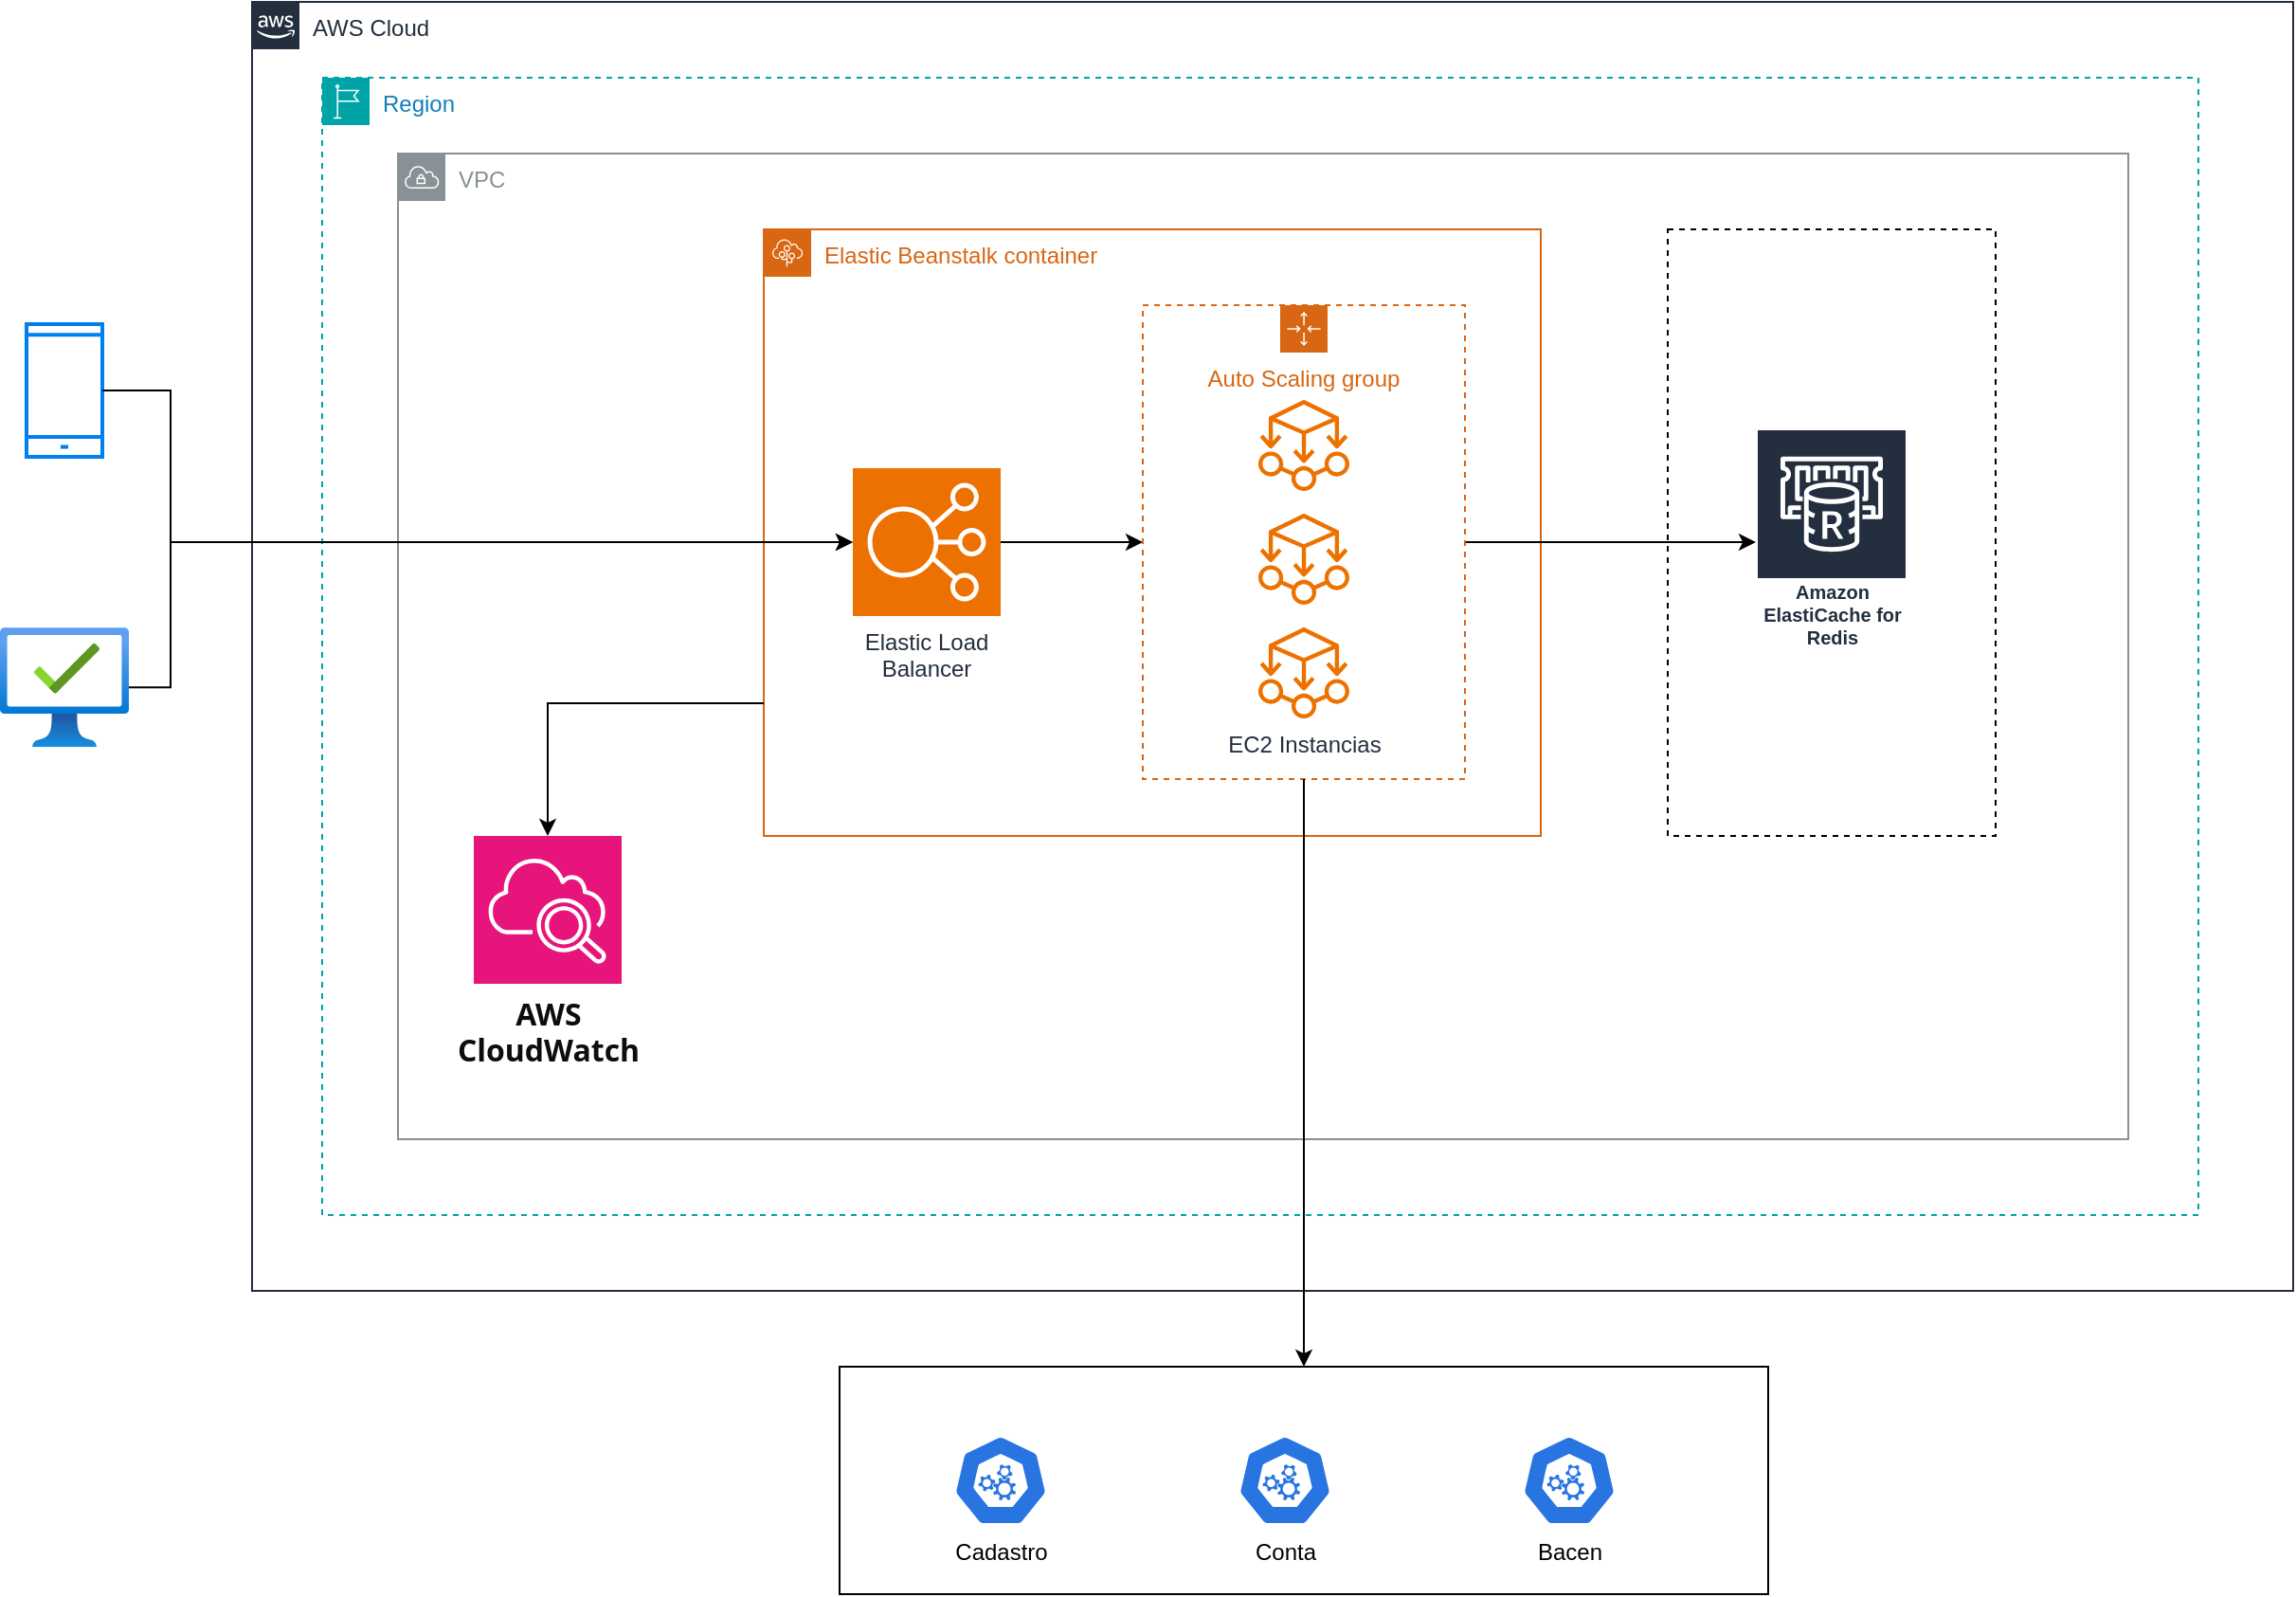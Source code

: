 <mxfile version="24.2.5" type="device">
  <diagram name="Página-1" id="8Tghl_S7foqHzeElc1nj">
    <mxGraphModel dx="2036" dy="775" grid="1" gridSize="10" guides="1" tooltips="1" connect="1" arrows="1" fold="1" page="1" pageScale="1" pageWidth="827" pageHeight="1169" math="0" shadow="0">
      <root>
        <mxCell id="0" />
        <mxCell id="1" parent="0" />
        <mxCell id="rtEwo6KJ-qp1Gtlreiss-5" value="Region" style="points=[[0,0],[0.25,0],[0.5,0],[0.75,0],[1,0],[1,0.25],[1,0.5],[1,0.75],[1,1],[0.75,1],[0.5,1],[0.25,1],[0,1],[0,0.75],[0,0.5],[0,0.25]];outlineConnect=0;gradientColor=none;html=1;whiteSpace=wrap;fontSize=12;fontStyle=0;container=1;pointerEvents=0;collapsible=0;recursiveResize=0;shape=mxgraph.aws4.group;grIcon=mxgraph.aws4.group_region;strokeColor=#00A4A6;fillColor=none;verticalAlign=top;align=left;spacingLeft=30;fontColor=#147EBA;dashed=1;" vertex="1" parent="1">
          <mxGeometry x="320" y="160" width="990" height="600" as="geometry" />
        </mxCell>
        <mxCell id="rtEwo6KJ-qp1Gtlreiss-6" value="AWS Cloud" style="points=[[0,0],[0.25,0],[0.5,0],[0.75,0],[1,0],[1,0.25],[1,0.5],[1,0.75],[1,1],[0.75,1],[0.5,1],[0.25,1],[0,1],[0,0.75],[0,0.5],[0,0.25]];outlineConnect=0;gradientColor=none;html=1;whiteSpace=wrap;fontSize=12;fontStyle=0;container=1;pointerEvents=0;collapsible=0;recursiveResize=0;shape=mxgraph.aws4.group;grIcon=mxgraph.aws4.group_aws_cloud_alt;strokeColor=#232F3E;fillColor=none;verticalAlign=top;align=left;spacingLeft=30;fontColor=#232F3E;dashed=0;" vertex="1" parent="1">
          <mxGeometry x="283" y="120" width="1077" height="680" as="geometry" />
        </mxCell>
        <mxCell id="rtEwo6KJ-qp1Gtlreiss-25" value="" style="rounded=0;whiteSpace=wrap;html=1;fillColor=none;dashed=1;" vertex="1" parent="rtEwo6KJ-qp1Gtlreiss-6">
          <mxGeometry x="747" y="120" width="173" height="320" as="geometry" />
        </mxCell>
        <mxCell id="rtEwo6KJ-qp1Gtlreiss-1" value="VPC" style="sketch=0;outlineConnect=0;gradientColor=none;html=1;whiteSpace=wrap;fontSize=12;fontStyle=0;shape=mxgraph.aws4.group;grIcon=mxgraph.aws4.group_vpc;strokeColor=#879196;fillColor=none;verticalAlign=top;align=left;spacingLeft=30;fontColor=#879196;dashed=0;" vertex="1" parent="rtEwo6KJ-qp1Gtlreiss-6">
          <mxGeometry x="77" y="80" width="913" height="520" as="geometry" />
        </mxCell>
        <mxCell id="rtEwo6KJ-qp1Gtlreiss-16" value="Elastic Beanstalk container" style="points=[[0,0],[0.25,0],[0.5,0],[0.75,0],[1,0],[1,0.25],[1,0.5],[1,0.75],[1,1],[0.75,1],[0.5,1],[0.25,1],[0,1],[0,0.75],[0,0.5],[0,0.25]];outlineConnect=0;gradientColor=none;html=1;whiteSpace=wrap;fontSize=12;fontStyle=0;container=1;pointerEvents=0;collapsible=0;recursiveResize=0;shape=mxgraph.aws4.group;grIcon=mxgraph.aws4.group_elastic_beanstalk;strokeColor=#D86613;fillColor=none;verticalAlign=top;align=left;spacingLeft=30;fontColor=#D86613;dashed=0;" vertex="1" parent="rtEwo6KJ-qp1Gtlreiss-6">
          <mxGeometry x="270" y="120" width="410" height="320" as="geometry" />
        </mxCell>
        <mxCell id="rtEwo6KJ-qp1Gtlreiss-17" value="Elastic Load Balancer " style="sketch=0;points=[[0,0,0],[0.25,0,0],[0.5,0,0],[0.75,0,0],[1,0,0],[0,1,0],[0.25,1,0],[0.5,1,0],[0.75,1,0],[1,1,0],[0,0.25,0],[0,0.5,0],[0,0.75,0],[1,0.25,0],[1,0.5,0],[1,0.75,0]];outlineConnect=0;fontColor=#232F3E;fillColor=#ED7100;strokeColor=#ffffff;dashed=0;verticalLabelPosition=bottom;verticalAlign=top;align=center;fontSize=12;fontStyle=0;aspect=fixed;shape=mxgraph.aws4.resourceIcon;resIcon=mxgraph.aws4.elastic_load_balancing;whiteSpace=wrap;" vertex="1" parent="rtEwo6KJ-qp1Gtlreiss-16">
          <mxGeometry x="47" y="126" width="78" height="78" as="geometry" />
        </mxCell>
        <mxCell id="rtEwo6KJ-qp1Gtlreiss-26" style="edgeStyle=orthogonalEdgeStyle;rounded=0;orthogonalLoop=1;jettySize=auto;html=1;" edge="1" parent="rtEwo6KJ-qp1Gtlreiss-6" source="rtEwo6KJ-qp1Gtlreiss-18" target="rtEwo6KJ-qp1Gtlreiss-24">
          <mxGeometry relative="1" as="geometry" />
        </mxCell>
        <mxCell id="rtEwo6KJ-qp1Gtlreiss-22" value="&lt;span style=&quot;border: 0px solid rgb(227, 227, 227); box-sizing: border-box; --tw-border-spacing-x: 0; --tw-border-spacing-y: 0; --tw-translate-x: 0; --tw-translate-y: 0; --tw-rotate: 0; --tw-skew-x: 0; --tw-skew-y: 0; --tw-scale-x: 1; --tw-scale-y: 1; --tw-pan-x: ; --tw-pan-y: ; --tw-pinch-zoom: ; --tw-scroll-snap-strictness: proximity; --tw-gradient-from-position: ; --tw-gradient-via-position: ; --tw-gradient-to-position: ; --tw-ordinal: ; --tw-slashed-zero: ; --tw-numeric-figure: ; --tw-numeric-spacing: ; --tw-numeric-fraction: ; --tw-ring-inset: ; --tw-ring-offset-width: 0px; --tw-ring-offset-color: #fff; --tw-ring-color: rgba(69,89,164,.5); --tw-ring-offset-shadow: 0 0 transparent; --tw-ring-shadow: 0 0 transparent; --tw-shadow: 0 0 transparent; --tw-shadow-colored: 0 0 transparent; --tw-blur: ; --tw-brightness: ; --tw-contrast: ; --tw-grayscale: ; --tw-hue-rotate: ; --tw-invert: ; --tw-saturate: ; --tw-sepia: ; --tw-drop-shadow: ; --tw-backdrop-blur: ; --tw-backdrop-brightness: ; --tw-backdrop-contrast: ; --tw-backdrop-grayscale: ; --tw-backdrop-hue-rotate: ; --tw-backdrop-invert: ; --tw-backdrop-opacity: ; --tw-backdrop-saturate: ; --tw-backdrop-sepia: ; --tw-contain-size: ; --tw-contain-layout: ; --tw-contain-paint: ; --tw-contain-style: ; font-weight: 600; color: rgb(13, 13, 13); font-family: Söhne, ui-sans-serif, system-ui, -apple-system, &amp;quot;Segoe UI&amp;quot;, Roboto, Ubuntu, Cantarell, &amp;quot;Noto Sans&amp;quot;, sans-serif, &amp;quot;Helvetica Neue&amp;quot;, Arial, &amp;quot;Apple Color Emoji&amp;quot;, &amp;quot;Segoe UI Emoji&amp;quot;, &amp;quot;Segoe UI Symbol&amp;quot;, &amp;quot;Noto Color Emoji&amp;quot;; font-size: 16px; text-align: start; white-space: pre-wrap; background-color: rgb(255, 255, 255);&quot;&gt;AWS CloudWatch&lt;/span&gt;" style="sketch=0;points=[[0,0,0],[0.25,0,0],[0.5,0,0],[0.75,0,0],[1,0,0],[0,1,0],[0.25,1,0],[0.5,1,0],[0.75,1,0],[1,1,0],[0,0.25,0],[0,0.5,0],[0,0.75,0],[1,0.25,0],[1,0.5,0],[1,0.75,0]];points=[[0,0,0],[0.25,0,0],[0.5,0,0],[0.75,0,0],[1,0,0],[0,1,0],[0.25,1,0],[0.5,1,0],[0.75,1,0],[1,1,0],[0,0.25,0],[0,0.5,0],[0,0.75,0],[1,0.25,0],[1,0.5,0],[1,0.75,0]];outlineConnect=0;fontColor=#232F3E;fillColor=#E7157B;strokeColor=#ffffff;dashed=0;verticalLabelPosition=bottom;verticalAlign=top;align=center;html=1;fontSize=12;fontStyle=0;aspect=fixed;shape=mxgraph.aws4.resourceIcon;resIcon=mxgraph.aws4.cloudwatch_2;" vertex="1" parent="rtEwo6KJ-qp1Gtlreiss-6">
          <mxGeometry x="117" y="440" width="78" height="78" as="geometry" />
        </mxCell>
        <mxCell id="rtEwo6KJ-qp1Gtlreiss-29" style="edgeStyle=orthogonalEdgeStyle;rounded=0;orthogonalLoop=1;jettySize=auto;html=1;entryX=0;entryY=0.5;entryDx=0;entryDy=0;" edge="1" parent="rtEwo6KJ-qp1Gtlreiss-6" source="rtEwo6KJ-qp1Gtlreiss-17" target="rtEwo6KJ-qp1Gtlreiss-18">
          <mxGeometry relative="1" as="geometry" />
        </mxCell>
        <mxCell id="rtEwo6KJ-qp1Gtlreiss-23" style="edgeStyle=orthogonalEdgeStyle;rounded=0;orthogonalLoop=1;jettySize=auto;html=1;entryX=0.5;entryY=0;entryDx=0;entryDy=0;entryPerimeter=0;" edge="1" parent="rtEwo6KJ-qp1Gtlreiss-6" source="rtEwo6KJ-qp1Gtlreiss-16" target="rtEwo6KJ-qp1Gtlreiss-22">
          <mxGeometry relative="1" as="geometry">
            <Array as="points">
              <mxPoint x="156" y="370" />
            </Array>
          </mxGeometry>
        </mxCell>
        <mxCell id="rtEwo6KJ-qp1Gtlreiss-24" value="Amazon ElastiCache for Redis" style="sketch=0;outlineConnect=0;fontColor=#232F3E;gradientColor=none;strokeColor=#ffffff;fillColor=#232F3E;dashed=0;verticalLabelPosition=middle;verticalAlign=bottom;align=center;html=1;whiteSpace=wrap;fontSize=10;fontStyle=1;spacing=3;shape=mxgraph.aws4.productIcon;prIcon=mxgraph.aws4.elasticache_for_redis;" vertex="1" parent="rtEwo6KJ-qp1Gtlreiss-6">
          <mxGeometry x="793.5" y="225" width="80" height="120" as="geometry" />
        </mxCell>
        <mxCell id="rtEwo6KJ-qp1Gtlreiss-18" value="Auto Scaling group" style="points=[[0,0],[0.25,0],[0.5,0],[0.75,0],[1,0],[1,0.25],[1,0.5],[1,0.75],[1,1],[0.75,1],[0.5,1],[0.25,1],[0,1],[0,0.75],[0,0.5],[0,0.25]];outlineConnect=0;gradientColor=none;html=1;whiteSpace=wrap;fontSize=12;fontStyle=0;container=1;pointerEvents=0;collapsible=0;recursiveResize=0;shape=mxgraph.aws4.groupCenter;grIcon=mxgraph.aws4.group_auto_scaling_group;grStroke=1;strokeColor=#D86613;fillColor=none;verticalAlign=top;align=center;fontColor=#D86613;dashed=1;spacingTop=25;" vertex="1" parent="rtEwo6KJ-qp1Gtlreiss-6">
          <mxGeometry x="470" y="160" width="170" height="250" as="geometry" />
        </mxCell>
        <mxCell id="rtEwo6KJ-qp1Gtlreiss-20" value="" style="sketch=0;outlineConnect=0;fontColor=#232F3E;gradientColor=none;fillColor=#ED7100;strokeColor=none;dashed=0;verticalLabelPosition=bottom;verticalAlign=top;align=center;html=1;fontSize=12;fontStyle=0;aspect=fixed;pointerEvents=1;shape=mxgraph.aws4.ec2_aws_microservice_extractor_for_net;" vertex="1" parent="rtEwo6KJ-qp1Gtlreiss-18">
          <mxGeometry x="61" y="110" width="48" height="48" as="geometry" />
        </mxCell>
        <mxCell id="rtEwo6KJ-qp1Gtlreiss-21" value="EC2 Instancias" style="sketch=0;outlineConnect=0;fontColor=#232F3E;gradientColor=none;fillColor=#ED7100;strokeColor=none;dashed=0;verticalLabelPosition=bottom;verticalAlign=top;align=center;html=1;fontSize=12;fontStyle=0;aspect=fixed;pointerEvents=1;shape=mxgraph.aws4.ec2_aws_microservice_extractor_for_net;" vertex="1" parent="rtEwo6KJ-qp1Gtlreiss-18">
          <mxGeometry x="61" y="170" width="48" height="48" as="geometry" />
        </mxCell>
        <mxCell id="rtEwo6KJ-qp1Gtlreiss-19" value="" style="sketch=0;outlineConnect=0;fontColor=#232F3E;gradientColor=none;fillColor=#ED7100;strokeColor=none;dashed=0;verticalLabelPosition=bottom;verticalAlign=top;align=center;html=1;fontSize=12;fontStyle=0;aspect=fixed;pointerEvents=1;shape=mxgraph.aws4.ec2_aws_microservice_extractor_for_net;" vertex="1" parent="rtEwo6KJ-qp1Gtlreiss-18">
          <mxGeometry x="61" y="50" width="48" height="48" as="geometry" />
        </mxCell>
        <mxCell id="rtEwo6KJ-qp1Gtlreiss-7" value="" style="html=1;verticalLabelPosition=bottom;align=center;labelBackgroundColor=#ffffff;verticalAlign=top;strokeWidth=2;strokeColor=#0080F0;shadow=0;dashed=0;shape=mxgraph.ios7.icons.smartphone;" vertex="1" parent="1">
          <mxGeometry x="164" y="290" width="40" height="70" as="geometry" />
        </mxCell>
        <mxCell id="rtEwo6KJ-qp1Gtlreiss-8" value="" style="image;aspect=fixed;html=1;points=[];align=center;fontSize=12;image=img/lib/azure2/management_governance/Managed_Desktop.svg;" vertex="1" parent="1">
          <mxGeometry x="150" y="450" width="68" height="63.2" as="geometry" />
        </mxCell>
        <mxCell id="rtEwo6KJ-qp1Gtlreiss-31" style="edgeStyle=orthogonalEdgeStyle;rounded=0;orthogonalLoop=1;jettySize=auto;html=1;exitX=0.5;exitY=1;exitDx=0;exitDy=0;" edge="1" parent="1" source="rtEwo6KJ-qp1Gtlreiss-5" target="rtEwo6KJ-qp1Gtlreiss-5">
          <mxGeometry relative="1" as="geometry" />
        </mxCell>
        <mxCell id="rtEwo6KJ-qp1Gtlreiss-32" style="edgeStyle=orthogonalEdgeStyle;rounded=0;orthogonalLoop=1;jettySize=auto;html=1;entryX=0;entryY=0.5;entryDx=0;entryDy=0;entryPerimeter=0;" edge="1" parent="1" source="rtEwo6KJ-qp1Gtlreiss-7" target="rtEwo6KJ-qp1Gtlreiss-17">
          <mxGeometry relative="1" as="geometry">
            <Array as="points">
              <mxPoint x="240" y="325" />
              <mxPoint x="240" y="405" />
            </Array>
          </mxGeometry>
        </mxCell>
        <mxCell id="rtEwo6KJ-qp1Gtlreiss-33" style="edgeStyle=orthogonalEdgeStyle;rounded=0;orthogonalLoop=1;jettySize=auto;html=1;entryX=0;entryY=0.5;entryDx=0;entryDy=0;entryPerimeter=0;" edge="1" parent="1" source="rtEwo6KJ-qp1Gtlreiss-8" target="rtEwo6KJ-qp1Gtlreiss-17">
          <mxGeometry relative="1" as="geometry">
            <Array as="points">
              <mxPoint x="240" y="482" />
              <mxPoint x="240" y="405" />
            </Array>
          </mxGeometry>
        </mxCell>
        <mxCell id="rtEwo6KJ-qp1Gtlreiss-34" value="" style="rounded=0;whiteSpace=wrap;html=1;" vertex="1" parent="1">
          <mxGeometry x="593" y="840" width="490" height="120" as="geometry" />
        </mxCell>
        <mxCell id="rtEwo6KJ-qp1Gtlreiss-35" value="Cadastro" style="aspect=fixed;sketch=0;html=1;dashed=0;whitespace=wrap;fillColor=#2875E2;strokeColor=#ffffff;points=[[0.005,0.63,0],[0.1,0.2,0],[0.9,0.2,0],[0.5,0,0],[0.995,0.63,0],[0.72,0.99,0],[0.5,1,0],[0.28,0.99,0]];shape=mxgraph.kubernetes.icon2;prIcon=api;labelPosition=center;verticalLabelPosition=bottom;align=center;verticalAlign=top;" vertex="1" parent="1">
          <mxGeometry x="653" y="876" width="50" height="48" as="geometry" />
        </mxCell>
        <mxCell id="rtEwo6KJ-qp1Gtlreiss-36" value="Conta" style="aspect=fixed;sketch=0;html=1;dashed=0;whitespace=wrap;fillColor=#2875E2;strokeColor=#ffffff;points=[[0.005,0.63,0],[0.1,0.2,0],[0.9,0.2,0],[0.5,0,0],[0.995,0.63,0],[0.72,0.99,0],[0.5,1,0],[0.28,0.99,0]];shape=mxgraph.kubernetes.icon2;prIcon=api;labelPosition=center;verticalLabelPosition=bottom;align=center;verticalAlign=top;" vertex="1" parent="1">
          <mxGeometry x="803" y="876" width="50" height="48" as="geometry" />
        </mxCell>
        <mxCell id="rtEwo6KJ-qp1Gtlreiss-37" value="Bacen" style="aspect=fixed;sketch=0;html=1;dashed=0;whitespace=wrap;fillColor=#2875E2;strokeColor=#ffffff;points=[[0.005,0.63,0],[0.1,0.2,0],[0.9,0.2,0],[0.5,0,0],[0.995,0.63,0],[0.72,0.99,0],[0.5,1,0],[0.28,0.99,0]];shape=mxgraph.kubernetes.icon2;prIcon=api;labelPosition=center;verticalLabelPosition=bottom;align=center;verticalAlign=top;" vertex="1" parent="1">
          <mxGeometry x="953" y="876" width="50" height="48" as="geometry" />
        </mxCell>
        <mxCell id="rtEwo6KJ-qp1Gtlreiss-38" style="edgeStyle=orthogonalEdgeStyle;rounded=0;orthogonalLoop=1;jettySize=auto;html=1;" edge="1" parent="1" source="rtEwo6KJ-qp1Gtlreiss-18" target="rtEwo6KJ-qp1Gtlreiss-34">
          <mxGeometry relative="1" as="geometry" />
        </mxCell>
      </root>
    </mxGraphModel>
  </diagram>
</mxfile>
